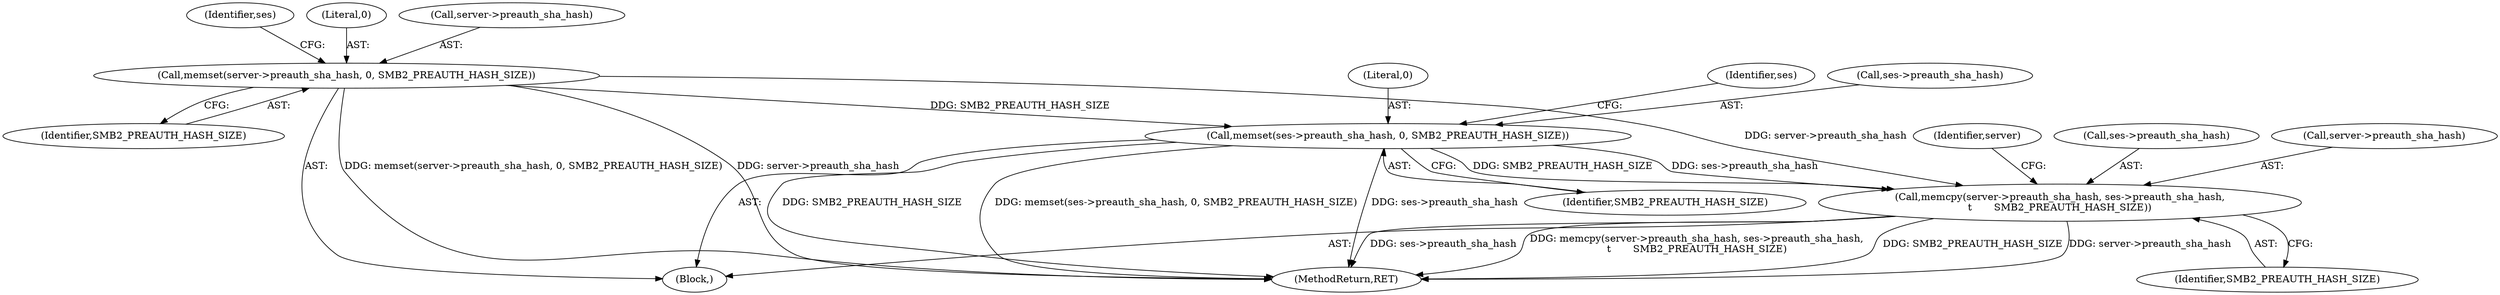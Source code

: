 digraph "0_linux_b57a55e2200ede754e4dc9cce4ba9402544b9365@API" {
"1000181" [label="(Call,memset(ses->preauth_sha_hash, 0, SMB2_PREAUTH_HASH_SIZE))"];
"1000175" [label="(Call,memset(server->preauth_sha_hash, 0, SMB2_PREAUTH_HASH_SIZE))"];
"1000675" [label="(Call,memcpy(server->preauth_sha_hash, ses->preauth_sha_hash,\n\t       SMB2_PREAUTH_HASH_SIZE))"];
"1000175" [label="(Call,memset(server->preauth_sha_hash, 0, SMB2_PREAUTH_HASH_SIZE))"];
"1000186" [label="(Identifier,SMB2_PREAUTH_HASH_SIZE)"];
"1000679" [label="(Call,ses->preauth_sha_hash)"];
"1000114" [label="(Block,)"];
"1000180" [label="(Identifier,SMB2_PREAUTH_HASH_SIZE)"];
"1000183" [label="(Identifier,ses)"];
"1000682" [label="(Identifier,SMB2_PREAUTH_HASH_SIZE)"];
"1000185" [label="(Literal,0)"];
"1000179" [label="(Literal,0)"];
"1000675" [label="(Call,memcpy(server->preauth_sha_hash, ses->preauth_sha_hash,\n\t       SMB2_PREAUTH_HASH_SIZE))"];
"1000831" [label="(MethodReturn,RET)"];
"1000181" [label="(Call,memset(ses->preauth_sha_hash, 0, SMB2_PREAUTH_HASH_SIZE))"];
"1000193" [label="(Identifier,ses)"];
"1000176" [label="(Call,server->preauth_sha_hash)"];
"1000676" [label="(Call,server->preauth_sha_hash)"];
"1000182" [label="(Call,ses->preauth_sha_hash)"];
"1000685" [label="(Identifier,server)"];
"1000181" -> "1000114"  [label="AST: "];
"1000181" -> "1000186"  [label="CFG: "];
"1000182" -> "1000181"  [label="AST: "];
"1000185" -> "1000181"  [label="AST: "];
"1000186" -> "1000181"  [label="AST: "];
"1000193" -> "1000181"  [label="CFG: "];
"1000181" -> "1000831"  [label="DDG: ses->preauth_sha_hash"];
"1000181" -> "1000831"  [label="DDG: SMB2_PREAUTH_HASH_SIZE"];
"1000181" -> "1000831"  [label="DDG: memset(ses->preauth_sha_hash, 0, SMB2_PREAUTH_HASH_SIZE)"];
"1000175" -> "1000181"  [label="DDG: SMB2_PREAUTH_HASH_SIZE"];
"1000181" -> "1000675"  [label="DDG: ses->preauth_sha_hash"];
"1000181" -> "1000675"  [label="DDG: SMB2_PREAUTH_HASH_SIZE"];
"1000175" -> "1000114"  [label="AST: "];
"1000175" -> "1000180"  [label="CFG: "];
"1000176" -> "1000175"  [label="AST: "];
"1000179" -> "1000175"  [label="AST: "];
"1000180" -> "1000175"  [label="AST: "];
"1000183" -> "1000175"  [label="CFG: "];
"1000175" -> "1000831"  [label="DDG: server->preauth_sha_hash"];
"1000175" -> "1000831"  [label="DDG: memset(server->preauth_sha_hash, 0, SMB2_PREAUTH_HASH_SIZE)"];
"1000175" -> "1000675"  [label="DDG: server->preauth_sha_hash"];
"1000675" -> "1000114"  [label="AST: "];
"1000675" -> "1000682"  [label="CFG: "];
"1000676" -> "1000675"  [label="AST: "];
"1000679" -> "1000675"  [label="AST: "];
"1000682" -> "1000675"  [label="AST: "];
"1000685" -> "1000675"  [label="CFG: "];
"1000675" -> "1000831"  [label="DDG: SMB2_PREAUTH_HASH_SIZE"];
"1000675" -> "1000831"  [label="DDG: server->preauth_sha_hash"];
"1000675" -> "1000831"  [label="DDG: ses->preauth_sha_hash"];
"1000675" -> "1000831"  [label="DDG: memcpy(server->preauth_sha_hash, ses->preauth_sha_hash,\n\t       SMB2_PREAUTH_HASH_SIZE)"];
}
